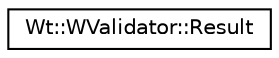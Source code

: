 digraph "Graphical Class Hierarchy"
{
 // LATEX_PDF_SIZE
  edge [fontname="Helvetica",fontsize="10",labelfontname="Helvetica",labelfontsize="10"];
  node [fontname="Helvetica",fontsize="10",shape=record];
  rankdir="LR";
  Node0 [label="Wt::WValidator::Result",height=0.2,width=0.4,color="black", fillcolor="white", style="filled",URL="$classWt_1_1WValidator_1_1Result.html",tooltip="A class that holds a validation result."];
}
